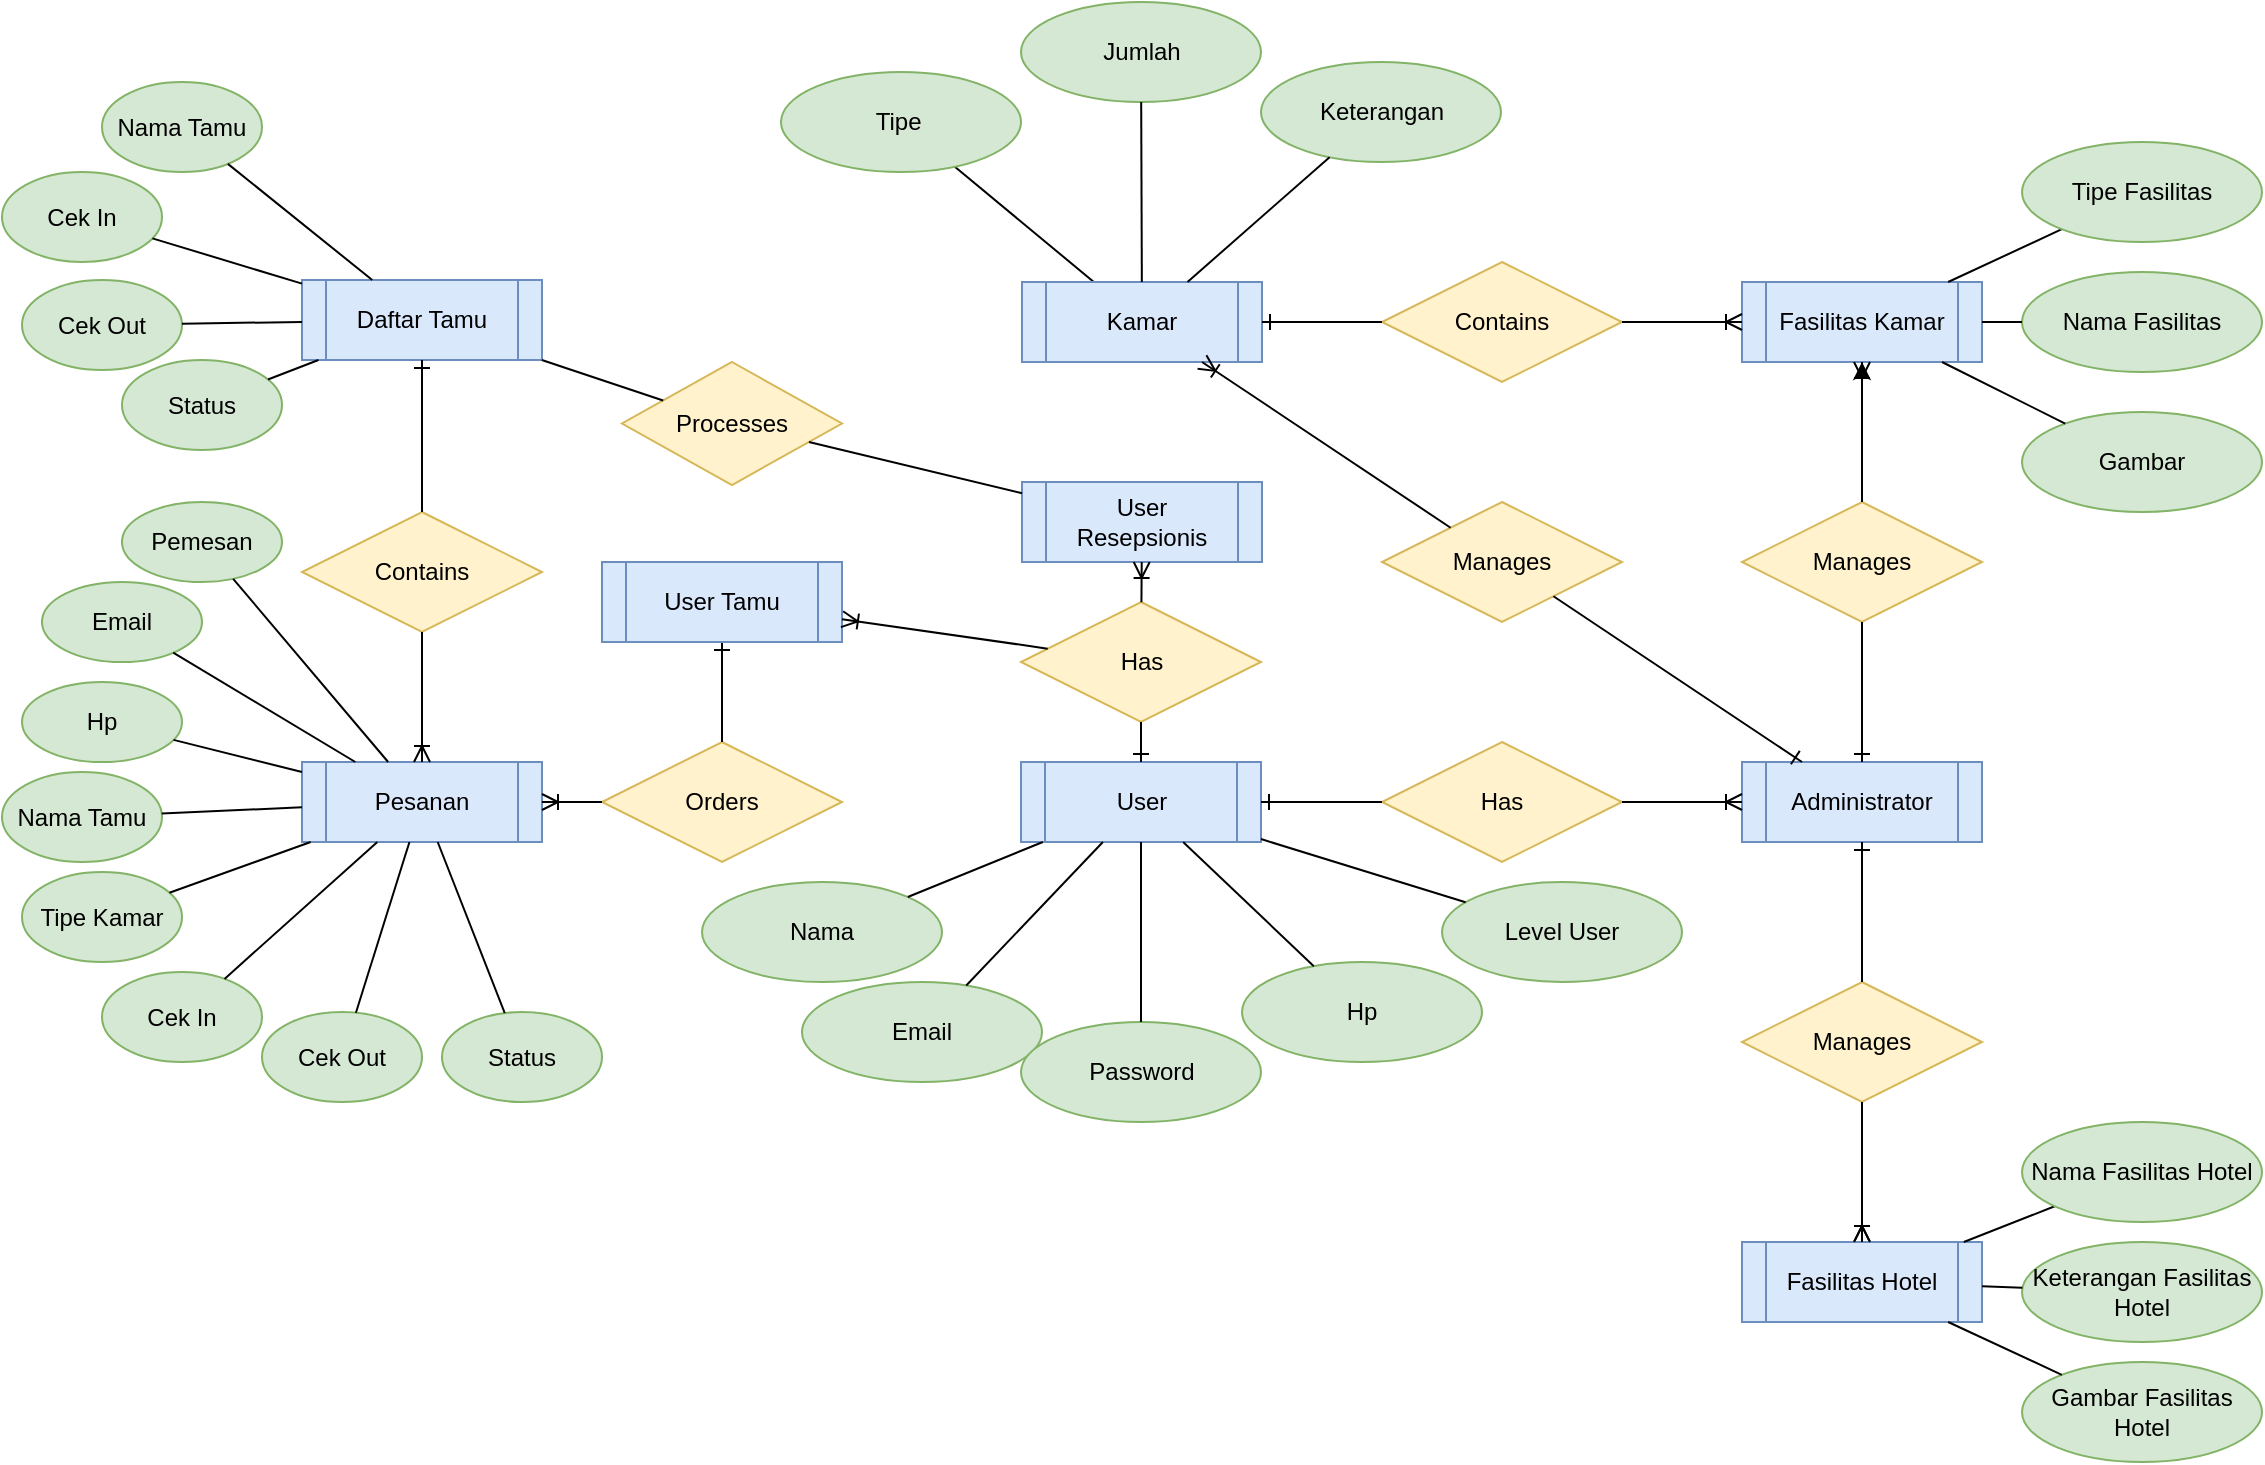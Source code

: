 <mxfile version="17.4.6" type="device"><diagram id="aqheP10NRqt8miAJ93V3" name="Page-1"><mxGraphModel dx="917" dy="577" grid="1" gridSize="10" guides="1" tooltips="1" connect="1" arrows="1" fold="1" page="1" pageScale="1" pageWidth="1169" pageHeight="827" math="0" shadow="0"><root><mxCell id="0"/><mxCell id="1" parent="0"/><mxCell id="L_yp1eG95k74bDZvXxj9-10" value="" style="orthogonalLoop=1;jettySize=auto;html=1;endArrow=none;endFill=0;strokeColor=default;rounded=0;jumpStyle=none;" parent="1" source="L_yp1eG95k74bDZvXxj9-4" target="L_yp1eG95k74bDZvXxj9-9" edge="1"><mxGeometry relative="1" as="geometry"><mxPoint x="330" y="100" as="sourcePoint"/></mxGeometry></mxCell><mxCell id="L_yp1eG95k74bDZvXxj9-1" value="Daftar Tamu" style="shape=process;whiteSpace=wrap;html=1;backgroundOutline=1;fillColor=#dae8fc;strokeColor=#6c8ebf;" parent="1" vertex="1"><mxGeometry x="160" y="159" width="120" height="40" as="geometry"/></mxCell><mxCell id="L_yp1eG95k74bDZvXxj9-2" value="Administrator" style="shape=process;whiteSpace=wrap;html=1;backgroundOutline=1;fillColor=#dae8fc;strokeColor=#6c8ebf;" parent="1" vertex="1"><mxGeometry x="880" y="400" width="120" height="40" as="geometry"/></mxCell><mxCell id="L_yp1eG95k74bDZvXxj9-3" value="User Resepsionis" style="shape=process;whiteSpace=wrap;html=1;backgroundOutline=1;fillColor=#dae8fc;strokeColor=#6c8ebf;" parent="1" vertex="1"><mxGeometry x="520" y="260" width="120" height="40" as="geometry"/></mxCell><mxCell id="L_yp1eG95k74bDZvXxj9-4" value="Kamar" style="shape=process;whiteSpace=wrap;html=1;backgroundOutline=1;fillColor=#dae8fc;strokeColor=#6c8ebf;" parent="1" vertex="1"><mxGeometry x="520" y="160" width="120" height="40" as="geometry"/></mxCell><mxCell id="L_yp1eG95k74bDZvXxj9-5" value="Fasilitas Kamar" style="shape=process;whiteSpace=wrap;html=1;backgroundOutline=1;fillColor=#dae8fc;strokeColor=#6c8ebf;" parent="1" vertex="1"><mxGeometry x="880" y="160" width="120" height="40" as="geometry"/></mxCell><mxCell id="L_yp1eG95k74bDZvXxj9-65" value="" style="edgeStyle=none;rounded=0;jumpStyle=none;orthogonalLoop=1;jettySize=auto;html=1;startArrow=ERoneToMany;startFill=0;endArrow=none;endFill=0;strokeColor=default;" parent="1" source="L_yp1eG95k74bDZvXxj9-6" target="L_yp1eG95k74bDZvXxj9-53" edge="1"><mxGeometry relative="1" as="geometry"/></mxCell><mxCell id="L_yp1eG95k74bDZvXxj9-6" value="Fasilitas Hotel" style="shape=process;whiteSpace=wrap;html=1;backgroundOutline=1;fillColor=#dae8fc;strokeColor=#6c8ebf;" parent="1" vertex="1"><mxGeometry x="880" y="640" width="120" height="40" as="geometry"/></mxCell><object label="Pesanan" id="L_yp1eG95k74bDZvXxj9-7"><mxCell style="shape=process;whiteSpace=wrap;html=1;backgroundOutline=1;fillColor=#dae8fc;strokeColor=#6c8ebf;" parent="1" vertex="1"><mxGeometry x="160" y="400" width="120" height="40" as="geometry"/></mxCell></object><mxCell id="L_yp1eG95k74bDZvXxj9-9" value="Tipe&amp;nbsp;" style="ellipse;whiteSpace=wrap;html=1;fillColor=#d5e8d4;strokeColor=#82b366;" parent="1" vertex="1"><mxGeometry x="399.5" y="55" width="120" height="50" as="geometry"/></mxCell><mxCell id="L_yp1eG95k74bDZvXxj9-11" value="Jumlah" style="ellipse;whiteSpace=wrap;html=1;fillColor=#d5e8d4;strokeColor=#82b366;" parent="1" vertex="1"><mxGeometry x="519.5" y="20" width="120" height="50" as="geometry"/></mxCell><mxCell id="L_yp1eG95k74bDZvXxj9-12" style="edgeStyle=orthogonalEdgeStyle;rounded=0;orthogonalLoop=1;jettySize=auto;html=1;exitX=0.5;exitY=1;exitDx=0;exitDy=0;endArrow=none;endFill=0;" parent="1" source="L_yp1eG95k74bDZvXxj9-11" target="L_yp1eG95k74bDZvXxj9-11" edge="1"><mxGeometry relative="1" as="geometry"/></mxCell><mxCell id="L_yp1eG95k74bDZvXxj9-13" value="" style="orthogonalLoop=1;jettySize=auto;html=1;endArrow=none;endFill=0;strokeColor=default;rounded=0;jumpStyle=none;" parent="1" source="L_yp1eG95k74bDZvXxj9-4" target="L_yp1eG95k74bDZvXxj9-11" edge="1"><mxGeometry relative="1" as="geometry"><mxPoint x="380" y="100" as="sourcePoint"/><mxPoint x="298.485" y="59.849" as="targetPoint"/></mxGeometry></mxCell><mxCell id="L_yp1eG95k74bDZvXxj9-14" value="Keterangan" style="ellipse;whiteSpace=wrap;html=1;fillColor=#d5e8d4;strokeColor=#82b366;" parent="1" vertex="1"><mxGeometry x="639.5" y="50" width="120" height="50" as="geometry"/></mxCell><mxCell id="L_yp1eG95k74bDZvXxj9-15" value="" style="orthogonalLoop=1;jettySize=auto;html=1;endArrow=none;endFill=0;strokeColor=default;rounded=0;jumpStyle=none;" parent="1" source="L_yp1eG95k74bDZvXxj9-4" target="L_yp1eG95k74bDZvXxj9-14" edge="1"><mxGeometry relative="1" as="geometry"><mxPoint x="420" y="110" as="sourcePoint"/><mxPoint x="413.485" y="69.849" as="targetPoint"/></mxGeometry></mxCell><mxCell id="L_yp1eG95k74bDZvXxj9-18" value="User" style="shape=process;whiteSpace=wrap;html=1;backgroundOutline=1;fillColor=#dae8fc;strokeColor=#6c8ebf;" parent="1" vertex="1"><mxGeometry x="519.5" y="400" width="120" height="40" as="geometry"/></mxCell><mxCell id="L_yp1eG95k74bDZvXxj9-19" value="" style="orthogonalLoop=1;jettySize=auto;html=1;endArrow=none;endFill=0;strokeColor=default;rounded=0;jumpStyle=none;" parent="1" source="L_yp1eG95k74bDZvXxj9-6" target="L_yp1eG95k74bDZvXxj9-20" edge="1"><mxGeometry relative="1" as="geometry"><mxPoint x="792.353" y="235" as="sourcePoint"/></mxGeometry></mxCell><mxCell id="L_yp1eG95k74bDZvXxj9-20" value="Nama Fasilitas Hotel" style="ellipse;whiteSpace=wrap;html=1;fillColor=#d5e8d4;strokeColor=#82b366;" parent="1" vertex="1"><mxGeometry x="1020" y="580" width="120" height="50" as="geometry"/></mxCell><mxCell id="L_yp1eG95k74bDZvXxj9-21" value="Keterangan Fasilitas Hotel" style="ellipse;whiteSpace=wrap;html=1;fillColor=#d5e8d4;strokeColor=#82b366;" parent="1" vertex="1"><mxGeometry x="1020" y="640" width="120" height="50" as="geometry"/></mxCell><mxCell id="L_yp1eG95k74bDZvXxj9-22" value="" style="orthogonalLoop=1;jettySize=auto;html=1;endArrow=none;endFill=0;strokeColor=default;rounded=0;jumpStyle=none;" parent="1" source="L_yp1eG95k74bDZvXxj9-6" target="L_yp1eG95k74bDZvXxj9-21" edge="1"><mxGeometry relative="1" as="geometry"><mxPoint x="630" y="310" as="sourcePoint"/><mxPoint x="711.589" y="269.206" as="targetPoint"/></mxGeometry></mxCell><mxCell id="L_yp1eG95k74bDZvXxj9-23" value="Gambar Fasilitas Hotel" style="ellipse;whiteSpace=wrap;html=1;fillColor=#d5e8d4;strokeColor=#82b366;" parent="1" vertex="1"><mxGeometry x="1020" y="700" width="120" height="50" as="geometry"/></mxCell><mxCell id="L_yp1eG95k74bDZvXxj9-24" value="" style="orthogonalLoop=1;jettySize=auto;html=1;endArrow=none;endFill=0;strokeColor=default;rounded=0;jumpStyle=none;" parent="1" source="L_yp1eG95k74bDZvXxj9-6" target="L_yp1eG95k74bDZvXxj9-23" edge="1"><mxGeometry relative="1" as="geometry"><mxPoint x="640" y="376.176" as="sourcePoint"/><mxPoint x="711.589" y="334.206" as="targetPoint"/></mxGeometry></mxCell><mxCell id="L_yp1eG95k74bDZvXxj9-25" value="" style="orthogonalLoop=1;jettySize=auto;html=1;endArrow=none;endFill=0;strokeColor=default;rounded=0;jumpStyle=none;" parent="1" source="L_yp1eG95k74bDZvXxj9-5" target="L_yp1eG95k74bDZvXxj9-26" edge="1"><mxGeometry relative="1" as="geometry"><mxPoint x="660" y="166.875" as="sourcePoint"/></mxGeometry></mxCell><mxCell id="L_yp1eG95k74bDZvXxj9-26" value="Tipe Fasilitas" style="ellipse;whiteSpace=wrap;html=1;fillColor=#d5e8d4;strokeColor=#82b366;" parent="1" vertex="1"><mxGeometry x="1020" y="90" width="120" height="50" as="geometry"/></mxCell><mxCell id="L_yp1eG95k74bDZvXxj9-27" value="Nama Fasilitas" style="ellipse;whiteSpace=wrap;html=1;fillColor=#d5e8d4;strokeColor=#82b366;" parent="1" vertex="1"><mxGeometry x="1020" y="155" width="120" height="50" as="geometry"/></mxCell><mxCell id="L_yp1eG95k74bDZvXxj9-28" value="" style="orthogonalLoop=1;jettySize=auto;html=1;endArrow=none;endFill=0;strokeColor=default;rounded=0;jumpStyle=none;" parent="1" source="L_yp1eG95k74bDZvXxj9-5" target="L_yp1eG95k74bDZvXxj9-27" edge="1"><mxGeometry relative="1" as="geometry"><mxPoint x="660" y="187.059" as="sourcePoint"/><mxPoint x="731.589" y="79.206" as="targetPoint"/></mxGeometry></mxCell><mxCell id="L_yp1eG95k74bDZvXxj9-31" value="Nama" style="ellipse;whiteSpace=wrap;html=1;fillColor=#d5e8d4;strokeColor=#82b366;" parent="1" vertex="1"><mxGeometry x="360" y="460" width="120" height="50" as="geometry"/></mxCell><mxCell id="L_yp1eG95k74bDZvXxj9-32" value="" style="orthogonalLoop=1;jettySize=auto;html=1;endArrow=none;endFill=0;strokeColor=default;rounded=0;jumpStyle=none;" parent="1" source="L_yp1eG95k74bDZvXxj9-18" target="L_yp1eG95k74bDZvXxj9-31" edge="1"><mxGeometry relative="1" as="geometry"><mxPoint x="530" y="410" as="sourcePoint"/><mxPoint x="621.589" y="354.206" as="targetPoint"/></mxGeometry></mxCell><mxCell id="L_yp1eG95k74bDZvXxj9-33" value="Email" style="ellipse;whiteSpace=wrap;html=1;fillColor=#d5e8d4;strokeColor=#82b366;" parent="1" vertex="1"><mxGeometry x="410" y="510" width="120" height="50" as="geometry"/></mxCell><mxCell id="L_yp1eG95k74bDZvXxj9-34" value="" style="orthogonalLoop=1;jettySize=auto;html=1;endArrow=none;endFill=0;strokeColor=default;rounded=0;jumpStyle=none;" parent="1" source="L_yp1eG95k74bDZvXxj9-18" target="L_yp1eG95k74bDZvXxj9-33" edge="1"><mxGeometry relative="1" as="geometry"><mxPoint x="573.077" y="615" as="sourcePoint"/><mxPoint x="641.589" y="409.206" as="targetPoint"/></mxGeometry></mxCell><mxCell id="L_yp1eG95k74bDZvXxj9-35" value="Password" style="ellipse;whiteSpace=wrap;html=1;fillColor=#d5e8d4;strokeColor=#82b366;" parent="1" vertex="1"><mxGeometry x="519.5" y="530" width="120" height="50" as="geometry"/></mxCell><mxCell id="L_yp1eG95k74bDZvXxj9-36" value="" style="orthogonalLoop=1;jettySize=auto;html=1;endArrow=none;endFill=0;strokeColor=default;rounded=0;jumpStyle=none;" parent="1" source="L_yp1eG95k74bDZvXxj9-18" target="L_yp1eG95k74bDZvXxj9-35" edge="1"><mxGeometry relative="1" as="geometry"><mxPoint x="580" y="631.25" as="sourcePoint"/><mxPoint x="651.589" y="464.206" as="targetPoint"/></mxGeometry></mxCell><mxCell id="L_yp1eG95k74bDZvXxj9-37" value="Hp" style="ellipse;whiteSpace=wrap;html=1;fillColor=#d5e8d4;strokeColor=#82b366;" parent="1" vertex="1"><mxGeometry x="630" y="500" width="120" height="50" as="geometry"/></mxCell><mxCell id="L_yp1eG95k74bDZvXxj9-38" value="" style="orthogonalLoop=1;jettySize=auto;html=1;endArrow=none;endFill=0;strokeColor=default;rounded=0;jumpStyle=none;" parent="1" source="L_yp1eG95k74bDZvXxj9-18" target="L_yp1eG95k74bDZvXxj9-37" edge="1"><mxGeometry relative="1" as="geometry"><mxPoint x="570" y="691.25" as="sourcePoint"/><mxPoint x="641.589" y="524.206" as="targetPoint"/></mxGeometry></mxCell><mxCell id="L_yp1eG95k74bDZvXxj9-39" style="edgeStyle=none;rounded=0;jumpStyle=none;orthogonalLoop=1;jettySize=auto;html=1;exitX=0.5;exitY=1;exitDx=0;exitDy=0;endArrow=none;endFill=0;strokeColor=default;" parent="1" source="L_yp1eG95k74bDZvXxj9-27" target="L_yp1eG95k74bDZvXxj9-27" edge="1"><mxGeometry relative="1" as="geometry"/></mxCell><mxCell id="L_yp1eG95k74bDZvXxj9-40" value="Pemesan" style="ellipse;whiteSpace=wrap;html=1;fillColor=#d5e8d4;strokeColor=#82b366;" parent="1" vertex="1"><mxGeometry x="70" y="270" width="80" height="40" as="geometry"/></mxCell><mxCell id="L_yp1eG95k74bDZvXxj9-42" value="" style="orthogonalLoop=1;jettySize=auto;html=1;endArrow=none;endFill=0;strokeColor=default;rounded=0;jumpStyle=none;" parent="1" source="L_yp1eG95k74bDZvXxj9-7" target="L_yp1eG95k74bDZvXxj9-40" edge="1"><mxGeometry relative="1" as="geometry"><mxPoint x="315.112" y="570" as="sourcePoint"/><mxPoint x="219.998" y="620.355" as="targetPoint"/></mxGeometry></mxCell><mxCell id="L_yp1eG95k74bDZvXxj9-43" value="Email" style="ellipse;whiteSpace=wrap;html=1;fillColor=#d5e8d4;strokeColor=#82b366;" parent="1" vertex="1"><mxGeometry x="30" y="310" width="80" height="40" as="geometry"/></mxCell><mxCell id="L_yp1eG95k74bDZvXxj9-44" value="" style="orthogonalLoop=1;jettySize=auto;html=1;endArrow=none;endFill=0;strokeColor=default;rounded=0;jumpStyle=none;" parent="1" source="L_yp1eG95k74bDZvXxj9-7" target="L_yp1eG95k74bDZvXxj9-43" edge="1"><mxGeometry relative="1" as="geometry"><mxPoint x="185.652" y="690" as="sourcePoint"/><mxPoint x="209.998" y="670.355" as="targetPoint"/></mxGeometry></mxCell><mxCell id="L_yp1eG95k74bDZvXxj9-45" value="Hp" style="ellipse;whiteSpace=wrap;html=1;fillColor=#d5e8d4;strokeColor=#82b366;" parent="1" vertex="1"><mxGeometry x="20" y="360" width="80" height="40" as="geometry"/></mxCell><mxCell id="L_yp1eG95k74bDZvXxj9-46" value="" style="orthogonalLoop=1;jettySize=auto;html=1;endArrow=none;endFill=0;strokeColor=default;rounded=0;jumpStyle=none;" parent="1" source="L_yp1eG95k74bDZvXxj9-7" target="L_yp1eG95k74bDZvXxj9-45" edge="1"><mxGeometry relative="1" as="geometry"><mxPoint x="165.455" y="695" as="sourcePoint"/><mxPoint x="209.998" y="725.355" as="targetPoint"/></mxGeometry></mxCell><mxCell id="L_yp1eG95k74bDZvXxj9-47" value="Nama Tamu" style="ellipse;whiteSpace=wrap;html=1;fillColor=#d5e8d4;strokeColor=#82b366;" parent="1" vertex="1"><mxGeometry x="10" y="405" width="80" height="45" as="geometry"/></mxCell><mxCell id="L_yp1eG95k74bDZvXxj9-48" value="" style="orthogonalLoop=1;jettySize=auto;html=1;endArrow=none;endFill=0;strokeColor=default;rounded=0;jumpStyle=none;" parent="1" source="L_yp1eG95k74bDZvXxj9-7" target="L_yp1eG95k74bDZvXxj9-47" edge="1"><mxGeometry relative="1" as="geometry"><mxPoint x="185.455" y="750" as="sourcePoint"/><mxPoint x="229.998" y="780.355" as="targetPoint"/></mxGeometry></mxCell><mxCell id="L_yp1eG95k74bDZvXxj9-49" value="Tipe Kamar" style="ellipse;whiteSpace=wrap;html=1;fillColor=#d5e8d4;strokeColor=#82b366;" parent="1" vertex="1"><mxGeometry x="20" y="455" width="80" height="45" as="geometry"/></mxCell><mxCell id="L_yp1eG95k74bDZvXxj9-50" value="" style="orthogonalLoop=1;jettySize=auto;html=1;endArrow=none;endFill=0;strokeColor=default;rounded=0;jumpStyle=none;" parent="1" source="L_yp1eG95k74bDZvXxj9-7" target="L_yp1eG95k74bDZvXxj9-49" edge="1"><mxGeometry relative="1" as="geometry"><mxPoint x="265.455" y="790" as="sourcePoint"/><mxPoint x="309.998" y="820.355" as="targetPoint"/></mxGeometry></mxCell><mxCell id="L_yp1eG95k74bDZvXxj9-51" value="Level User" style="ellipse;whiteSpace=wrap;html=1;fillColor=#d5e8d4;strokeColor=#82b366;" parent="1" vertex="1"><mxGeometry x="730" y="460" width="120" height="50" as="geometry"/></mxCell><mxCell id="L_yp1eG95k74bDZvXxj9-52" value="" style="orthogonalLoop=1;jettySize=auto;html=1;endArrow=none;endFill=0;strokeColor=default;rounded=0;jumpStyle=none;" parent="1" source="L_yp1eG95k74bDZvXxj9-18" target="L_yp1eG95k74bDZvXxj9-51" edge="1"><mxGeometry relative="1" as="geometry"><mxPoint x="601.304" y="690" as="sourcePoint"/><mxPoint x="641.246" y="760.666" as="targetPoint"/></mxGeometry></mxCell><mxCell id="L_yp1eG95k74bDZvXxj9-53" value="Manages" style="rhombus;whiteSpace=wrap;html=1;fillColor=#fff2cc;strokeColor=#d6b656;" parent="1" vertex="1"><mxGeometry x="880" y="510" width="120" height="60" as="geometry"/></mxCell><mxCell id="L_yp1eG95k74bDZvXxj9-56" value="" style="endArrow=none;html=1;rounded=0;strokeColor=default;jumpStyle=none;startArrow=ERone;startFill=0;" parent="1" source="L_yp1eG95k74bDZvXxj9-2" target="L_yp1eG95k74bDZvXxj9-53" edge="1"><mxGeometry relative="1" as="geometry"><mxPoint x="850" y="500" as="sourcePoint"/><mxPoint x="1040" y="470" as="targetPoint"/></mxGeometry></mxCell><mxCell id="L_yp1eG95k74bDZvXxj9-57" value="" style="endArrow=none;html=1;rounded=0;strokeColor=default;jumpStyle=none;startArrow=ERoneToMany;startFill=0;" parent="1" source="L_yp1eG95k74bDZvXxj9-6" target="L_yp1eG95k74bDZvXxj9-53" edge="1"><mxGeometry relative="1" as="geometry"><mxPoint x="960" y="650" as="sourcePoint"/><mxPoint x="800" y="650" as="targetPoint"/></mxGeometry></mxCell><mxCell id="Td6MQ5QOyEYhiD5uI9bk-16" value="" style="edgeStyle=orthogonalEdgeStyle;rounded=0;orthogonalLoop=1;jettySize=auto;html=1;" edge="1" parent="1" source="L_yp1eG95k74bDZvXxj9-58" target="L_yp1eG95k74bDZvXxj9-5"><mxGeometry relative="1" as="geometry"/></mxCell><mxCell id="L_yp1eG95k74bDZvXxj9-58" value="Manages" style="rhombus;whiteSpace=wrap;html=1;fillColor=#fff2cc;strokeColor=#d6b656;" parent="1" vertex="1"><mxGeometry x="880" y="270" width="120" height="60" as="geometry"/></mxCell><mxCell id="L_yp1eG95k74bDZvXxj9-59" value="" style="endArrow=none;html=1;rounded=0;strokeColor=default;jumpStyle=none;startArrow=ERone;startFill=0;" parent="1" source="L_yp1eG95k74bDZvXxj9-2" target="L_yp1eG95k74bDZvXxj9-58" edge="1"><mxGeometry relative="1" as="geometry"><mxPoint x="1010" y="370" as="sourcePoint"/><mxPoint x="939.5" y="324" as="targetPoint"/></mxGeometry></mxCell><mxCell id="L_yp1eG95k74bDZvXxj9-60" value="" style="endArrow=none;html=1;rounded=0;strokeColor=default;jumpStyle=none;startArrow=ERoneToMany;startFill=0;" parent="1" source="L_yp1eG95k74bDZvXxj9-5" target="L_yp1eG95k74bDZvXxj9-58" edge="1"><mxGeometry relative="1" as="geometry"><mxPoint x="950" y="240" as="sourcePoint"/><mxPoint x="950" y="310" as="targetPoint"/></mxGeometry></mxCell><mxCell id="L_yp1eG95k74bDZvXxj9-62" value="Has" style="rhombus;whiteSpace=wrap;html=1;fillColor=#fff2cc;strokeColor=#d6b656;" parent="1" vertex="1"><mxGeometry x="700" y="390" width="120" height="60" as="geometry"/></mxCell><mxCell id="L_yp1eG95k74bDZvXxj9-63" value="" style="endArrow=none;html=1;rounded=0;strokeColor=default;jumpStyle=none;startArrow=ERone;startFill=0;" parent="1" source="L_yp1eG95k74bDZvXxj9-18" target="L_yp1eG95k74bDZvXxj9-62" edge="1"><mxGeometry relative="1" as="geometry"><mxPoint x="670" y="580" as="sourcePoint"/><mxPoint x="670" y="650" as="targetPoint"/></mxGeometry></mxCell><mxCell id="L_yp1eG95k74bDZvXxj9-66" value="" style="endArrow=none;html=1;rounded=0;strokeColor=default;jumpStyle=none;startArrow=ERoneToMany;startFill=0;" parent="1" source="L_yp1eG95k74bDZvXxj9-2" target="L_yp1eG95k74bDZvXxj9-62" edge="1"><mxGeometry relative="1" as="geometry"><mxPoint x="950" y="650" as="sourcePoint"/><mxPoint x="780" y="450" as="targetPoint"/></mxGeometry></mxCell><mxCell id="L_yp1eG95k74bDZvXxj9-68" value="Contains" style="rhombus;whiteSpace=wrap;html=1;fillColor=#fff2cc;strokeColor=#d6b656;" parent="1" vertex="1"><mxGeometry x="700" y="150" width="120" height="60" as="geometry"/></mxCell><mxCell id="L_yp1eG95k74bDZvXxj9-69" value="" style="endArrow=none;html=1;rounded=0;strokeColor=default;jumpStyle=none;startArrow=ERone;startFill=0;" parent="1" source="L_yp1eG95k74bDZvXxj9-4" target="L_yp1eG95k74bDZvXxj9-68" edge="1"><mxGeometry relative="1" as="geometry"><mxPoint x="618.333" y="280" as="sourcePoint"/><mxPoint x="680" y="290" as="targetPoint"/></mxGeometry></mxCell><mxCell id="L_yp1eG95k74bDZvXxj9-70" value="" style="endArrow=none;html=1;rounded=0;strokeColor=default;jumpStyle=none;startArrow=ERoneToMany;startFill=0;" parent="1" source="L_yp1eG95k74bDZvXxj9-5" target="L_yp1eG95k74bDZvXxj9-68" edge="1"><mxGeometry relative="1" as="geometry"><mxPoint x="918.333" y="80" as="sourcePoint"/><mxPoint x="790" y="90" as="targetPoint"/></mxGeometry></mxCell><mxCell id="L_yp1eG95k74bDZvXxj9-71" value="Processes" style="rhombus;whiteSpace=wrap;html=1;fillColor=#fff2cc;strokeColor=#d6b656;" parent="1" vertex="1"><mxGeometry x="320" y="200" width="110" height="61.5" as="geometry"/></mxCell><mxCell id="L_yp1eG95k74bDZvXxj9-72" value="" style="endArrow=none;html=1;rounded=0;strokeColor=default;jumpStyle=none;" parent="1" source="L_yp1eG95k74bDZvXxj9-3" target="L_yp1eG95k74bDZvXxj9-71" edge="1"><mxGeometry relative="1" as="geometry"><mxPoint x="210" y="310" as="sourcePoint"/><mxPoint x="370" y="310" as="targetPoint"/></mxGeometry></mxCell><mxCell id="L_yp1eG95k74bDZvXxj9-73" value="" style="endArrow=none;html=1;rounded=0;strokeColor=default;jumpStyle=none;" parent="1" source="L_yp1eG95k74bDZvXxj9-71" target="L_yp1eG95k74bDZvXxj9-1" edge="1"><mxGeometry relative="1" as="geometry"><mxPoint x="310" y="320" as="sourcePoint"/><mxPoint x="340" y="380" as="targetPoint"/></mxGeometry></mxCell><mxCell id="L_yp1eG95k74bDZvXxj9-75" value="Cek In" style="ellipse;whiteSpace=wrap;html=1;fillColor=#d5e8d4;strokeColor=#82b366;" parent="1" vertex="1"><mxGeometry x="60" y="505" width="80" height="45" as="geometry"/></mxCell><mxCell id="L_yp1eG95k74bDZvXxj9-76" value="" style="orthogonalLoop=1;jettySize=auto;html=1;endArrow=none;endFill=0;strokeColor=default;rounded=0;jumpStyle=none;" parent="1" source="L_yp1eG95k74bDZvXxj9-7" target="L_yp1eG95k74bDZvXxj9-75" edge="1"><mxGeometry relative="1" as="geometry"><mxPoint x="170" y="687.063" as="sourcePoint"/><mxPoint x="319.998" y="830.355" as="targetPoint"/></mxGeometry></mxCell><mxCell id="L_yp1eG95k74bDZvXxj9-77" value="Cek Out" style="ellipse;whiteSpace=wrap;html=1;fillColor=#d5e8d4;strokeColor=#82b366;" parent="1" vertex="1"><mxGeometry x="140" y="525" width="80" height="45" as="geometry"/></mxCell><mxCell id="L_yp1eG95k74bDZvXxj9-78" value="" style="orthogonalLoop=1;jettySize=auto;html=1;endArrow=none;endFill=0;strokeColor=default;rounded=0;jumpStyle=none;" parent="1" source="L_yp1eG95k74bDZvXxj9-7" target="L_yp1eG95k74bDZvXxj9-77" edge="1"><mxGeometry relative="1" as="geometry"><mxPoint x="200" y="740.003" as="sourcePoint"/><mxPoint x="349.998" y="883.295" as="targetPoint"/></mxGeometry></mxCell><mxCell id="L_yp1eG95k74bDZvXxj9-79" value="Status" style="ellipse;whiteSpace=wrap;html=1;fillColor=#d5e8d4;strokeColor=#82b366;" parent="1" vertex="1"><mxGeometry x="230" y="525" width="80" height="45" as="geometry"/></mxCell><mxCell id="L_yp1eG95k74bDZvXxj9-80" value="" style="orthogonalLoop=1;jettySize=auto;html=1;endArrow=none;endFill=0;strokeColor=default;rounded=0;jumpStyle=none;" parent="1" source="L_yp1eG95k74bDZvXxj9-7" target="L_yp1eG95k74bDZvXxj9-79" edge="1"><mxGeometry relative="1" as="geometry"><mxPoint x="190" y="707.063" as="sourcePoint"/><mxPoint x="339.998" y="850.355" as="targetPoint"/></mxGeometry></mxCell><mxCell id="L_yp1eG95k74bDZvXxj9-81" value="Contains" style="rhombus;whiteSpace=wrap;html=1;fillColor=#fff2cc;strokeColor=#d6b656;" parent="1" vertex="1"><mxGeometry x="160" y="275" width="120" height="60" as="geometry"/></mxCell><mxCell id="L_yp1eG95k74bDZvXxj9-82" value="" style="endArrow=none;html=1;rounded=0;strokeColor=default;jumpStyle=none;startArrow=ERone;startFill=0;" parent="1" source="L_yp1eG95k74bDZvXxj9-1" target="L_yp1eG95k74bDZvXxj9-81" edge="1"><mxGeometry relative="1" as="geometry"><mxPoint x="160" y="540" as="sourcePoint"/><mxPoint x="200" y="650" as="targetPoint"/></mxGeometry></mxCell><mxCell id="L_yp1eG95k74bDZvXxj9-83" value="" style="endArrow=none;html=1;rounded=0;strokeColor=default;jumpStyle=none;startArrow=ERoneToMany;startFill=0;" parent="1" source="L_yp1eG95k74bDZvXxj9-7" target="L_yp1eG95k74bDZvXxj9-81" edge="1"><mxGeometry relative="1" as="geometry"><mxPoint x="400" y="540" as="sourcePoint"/><mxPoint x="310" y="450" as="targetPoint"/></mxGeometry></mxCell><mxCell id="L_yp1eG95k74bDZvXxj9-85" value="Nama Tamu" style="ellipse;whiteSpace=wrap;html=1;fillColor=#d5e8d4;strokeColor=#82b366;" parent="1" vertex="1"><mxGeometry x="60" y="60" width="80" height="45" as="geometry"/></mxCell><mxCell id="L_yp1eG95k74bDZvXxj9-86" value="" style="orthogonalLoop=1;jettySize=auto;html=1;endArrow=none;endFill=0;strokeColor=default;rounded=0;jumpStyle=none;" parent="1" source="L_yp1eG95k74bDZvXxj9-1" target="L_yp1eG95k74bDZvXxj9-85" edge="1"><mxGeometry relative="1" as="geometry"><mxPoint x="10" y="342.453" as="sourcePoint"/><mxPoint x="79.998" y="465.355" as="targetPoint"/></mxGeometry></mxCell><mxCell id="L_yp1eG95k74bDZvXxj9-87" value="Cek In" style="ellipse;whiteSpace=wrap;html=1;fillColor=#d5e8d4;strokeColor=#82b366;" parent="1" vertex="1"><mxGeometry x="10" y="105" width="80" height="45" as="geometry"/></mxCell><mxCell id="L_yp1eG95k74bDZvXxj9-88" value="" style="orthogonalLoop=1;jettySize=auto;html=1;endArrow=none;endFill=0;strokeColor=default;rounded=0;jumpStyle=none;" parent="1" source="L_yp1eG95k74bDZvXxj9-1" target="L_yp1eG95k74bDZvXxj9-87" edge="1"><mxGeometry relative="1" as="geometry"><mxPoint x="46.611" y="365" as="sourcePoint"/><mxPoint x="169.998" y="515.355" as="targetPoint"/></mxGeometry></mxCell><mxCell id="L_yp1eG95k74bDZvXxj9-89" value="Cek Out" style="ellipse;whiteSpace=wrap;html=1;fillColor=#d5e8d4;strokeColor=#82b366;" parent="1" vertex="1"><mxGeometry x="20" y="159" width="80" height="45" as="geometry"/></mxCell><mxCell id="L_yp1eG95k74bDZvXxj9-90" value="" style="orthogonalLoop=1;jettySize=auto;html=1;endArrow=none;endFill=0;strokeColor=default;rounded=0;jumpStyle=none;" parent="1" source="L_yp1eG95k74bDZvXxj9-1" target="L_yp1eG95k74bDZvXxj9-89" edge="1"><mxGeometry relative="1" as="geometry"><mxPoint x="63.475" y="365" as="sourcePoint"/><mxPoint x="199.998" y="568.295" as="targetPoint"/></mxGeometry></mxCell><mxCell id="L_yp1eG95k74bDZvXxj9-91" value="Status" style="ellipse;whiteSpace=wrap;html=1;fillColor=#d5e8d4;strokeColor=#82b366;" parent="1" vertex="1"><mxGeometry x="70" y="199" width="80" height="45" as="geometry"/></mxCell><mxCell id="L_yp1eG95k74bDZvXxj9-92" value="" style="orthogonalLoop=1;jettySize=auto;html=1;endArrow=none;endFill=0;strokeColor=default;rounded=0;jumpStyle=none;" parent="1" source="L_yp1eG95k74bDZvXxj9-1" target="L_yp1eG95k74bDZvXxj9-91" edge="1"><mxGeometry relative="1" as="geometry"><mxPoint x="78.156" y="365" as="sourcePoint"/><mxPoint x="189.998" y="535.355" as="targetPoint"/></mxGeometry></mxCell><mxCell id="L_yp1eG95k74bDZvXxj9-94" value="Orders" style="rhombus;whiteSpace=wrap;html=1;fillColor=#fff2cc;strokeColor=#d6b656;" parent="1" vertex="1"><mxGeometry x="310" y="390" width="120" height="60" as="geometry"/></mxCell><mxCell id="L_yp1eG95k74bDZvXxj9-95" value="" style="endArrow=none;html=1;rounded=0;strokeColor=default;jumpStyle=none;startArrow=ERoneToMany;startFill=0;" parent="1" source="L_yp1eG95k74bDZvXxj9-7" target="L_yp1eG95k74bDZvXxj9-94" edge="1"><mxGeometry relative="1" as="geometry"><mxPoint x="310" y="650" as="sourcePoint"/><mxPoint x="310" y="580" as="targetPoint"/></mxGeometry></mxCell><mxCell id="L_yp1eG95k74bDZvXxj9-96" value="" style="endArrow=none;html=1;rounded=0;strokeColor=default;jumpStyle=none;startArrow=ERone;startFill=0;" parent="1" source="Td6MQ5QOyEYhiD5uI9bk-2" target="L_yp1eG95k74bDZvXxj9-94" edge="1"><mxGeometry relative="1" as="geometry"><mxPoint x="430" y="479" as="sourcePoint"/><mxPoint x="430" y="555" as="targetPoint"/></mxGeometry></mxCell><mxCell id="Td6MQ5QOyEYhiD5uI9bk-2" value="User Tamu" style="shape=process;whiteSpace=wrap;html=1;backgroundOutline=1;fillColor=#dae8fc;strokeColor=#6c8ebf;" vertex="1" parent="1"><mxGeometry x="310" y="300" width="120" height="40" as="geometry"/></mxCell><mxCell id="Td6MQ5QOyEYhiD5uI9bk-5" value="Has" style="rhombus;whiteSpace=wrap;html=1;fillColor=#fff2cc;strokeColor=#d6b656;" vertex="1" parent="1"><mxGeometry x="519.5" y="320" width="120" height="60" as="geometry"/></mxCell><mxCell id="Td6MQ5QOyEYhiD5uI9bk-10" value="" style="endArrow=none;html=1;rounded=0;strokeColor=default;jumpStyle=none;startArrow=ERone;startFill=0;" edge="1" parent="1" source="L_yp1eG95k74bDZvXxj9-18" target="Td6MQ5QOyEYhiD5uI9bk-5"><mxGeometry relative="1" as="geometry"><mxPoint x="610" y="370" as="sourcePoint"/><mxPoint x="670.5" y="370" as="targetPoint"/></mxGeometry></mxCell><mxCell id="Td6MQ5QOyEYhiD5uI9bk-11" value="" style="endArrow=none;html=1;rounded=0;strokeColor=default;jumpStyle=none;startArrow=ERoneToMany;startFill=0;" edge="1" parent="1" source="L_yp1eG95k74bDZvXxj9-3" target="Td6MQ5QOyEYhiD5uI9bk-5"><mxGeometry relative="1" as="geometry"><mxPoint x="710" y="289" as="sourcePoint"/><mxPoint x="650" y="289" as="targetPoint"/></mxGeometry></mxCell><mxCell id="Td6MQ5QOyEYhiD5uI9bk-13" value="" style="endArrow=none;html=1;rounded=0;strokeColor=default;jumpStyle=none;startArrow=ERoneToMany;startFill=0;" edge="1" parent="1" source="Td6MQ5QOyEYhiD5uI9bk-2" target="Td6MQ5QOyEYhiD5uI9bk-5"><mxGeometry relative="1" as="geometry"><mxPoint x="589.857" y="310" as="sourcePoint"/><mxPoint x="589.714" y="330.107" as="targetPoint"/></mxGeometry></mxCell><mxCell id="Td6MQ5QOyEYhiD5uI9bk-14" value="Manages" style="rhombus;whiteSpace=wrap;html=1;fillColor=#fff2cc;strokeColor=#d6b656;" vertex="1" parent="1"><mxGeometry x="700" y="270" width="120" height="60" as="geometry"/></mxCell><mxCell id="Td6MQ5QOyEYhiD5uI9bk-15" value="" style="endArrow=none;html=1;rounded=0;strokeColor=default;jumpStyle=none;startArrow=ERone;startFill=0;" edge="1" parent="1" source="L_yp1eG95k74bDZvXxj9-2" target="Td6MQ5QOyEYhiD5uI9bk-14"><mxGeometry relative="1" as="geometry"><mxPoint x="950" y="410" as="sourcePoint"/><mxPoint x="950" y="340" as="targetPoint"/></mxGeometry></mxCell><mxCell id="Td6MQ5QOyEYhiD5uI9bk-17" value="" style="endArrow=none;html=1;rounded=0;strokeColor=default;jumpStyle=none;startArrow=ERoneToMany;startFill=0;" edge="1" parent="1" source="L_yp1eG95k74bDZvXxj9-4" target="Td6MQ5QOyEYhiD5uI9bk-14"><mxGeometry relative="1" as="geometry"><mxPoint x="950" y="210" as="sourcePoint"/><mxPoint x="950" y="280" as="targetPoint"/></mxGeometry></mxCell><mxCell id="Td6MQ5QOyEYhiD5uI9bk-18" value="Gambar" style="ellipse;whiteSpace=wrap;html=1;fillColor=#d5e8d4;strokeColor=#82b366;" vertex="1" parent="1"><mxGeometry x="1020" y="225" width="120" height="50" as="geometry"/></mxCell><mxCell id="Td6MQ5QOyEYhiD5uI9bk-19" value="" style="orthogonalLoop=1;jettySize=auto;html=1;endArrow=none;endFill=0;strokeColor=default;rounded=0;jumpStyle=none;" edge="1" parent="1" source="L_yp1eG95k74bDZvXxj9-5" target="Td6MQ5QOyEYhiD5uI9bk-18"><mxGeometry relative="1" as="geometry"><mxPoint x="1010" y="190" as="sourcePoint"/><mxPoint x="1030" y="190" as="targetPoint"/></mxGeometry></mxCell></root></mxGraphModel></diagram></mxfile>